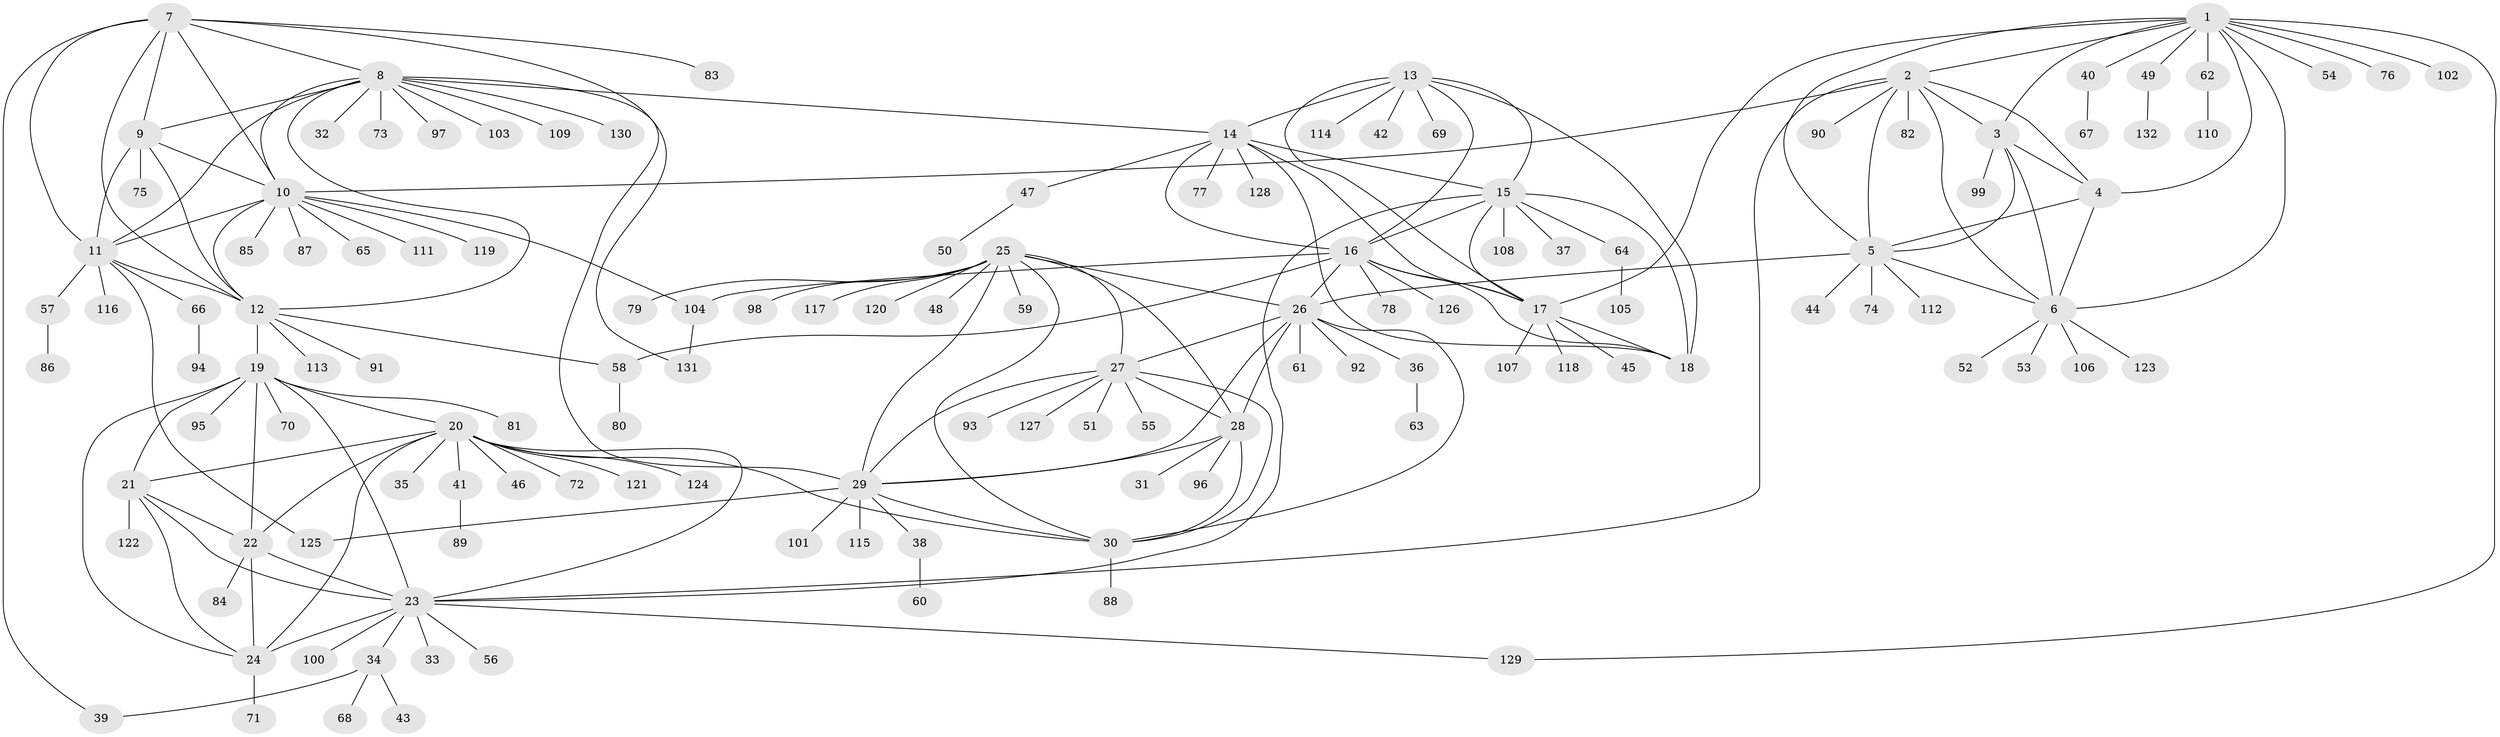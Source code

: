 // coarse degree distribution, {16: 0.009174311926605505, 5: 0.03669724770642202, 4: 0.01834862385321101, 7: 0.03669724770642202, 14: 0.027522935779816515, 3: 0.027522935779816515, 6: 0.009174311926605505, 12: 0.01834862385321101, 8: 0.009174311926605505, 9: 0.01834862385321101, 1: 0.6880733944954128, 2: 0.10091743119266056}
// Generated by graph-tools (version 1.1) at 2025/42/03/06/25 10:42:06]
// undirected, 132 vertices, 193 edges
graph export_dot {
graph [start="1"]
  node [color=gray90,style=filled];
  1;
  2;
  3;
  4;
  5;
  6;
  7;
  8;
  9;
  10;
  11;
  12;
  13;
  14;
  15;
  16;
  17;
  18;
  19;
  20;
  21;
  22;
  23;
  24;
  25;
  26;
  27;
  28;
  29;
  30;
  31;
  32;
  33;
  34;
  35;
  36;
  37;
  38;
  39;
  40;
  41;
  42;
  43;
  44;
  45;
  46;
  47;
  48;
  49;
  50;
  51;
  52;
  53;
  54;
  55;
  56;
  57;
  58;
  59;
  60;
  61;
  62;
  63;
  64;
  65;
  66;
  67;
  68;
  69;
  70;
  71;
  72;
  73;
  74;
  75;
  76;
  77;
  78;
  79;
  80;
  81;
  82;
  83;
  84;
  85;
  86;
  87;
  88;
  89;
  90;
  91;
  92;
  93;
  94;
  95;
  96;
  97;
  98;
  99;
  100;
  101;
  102;
  103;
  104;
  105;
  106;
  107;
  108;
  109;
  110;
  111;
  112;
  113;
  114;
  115;
  116;
  117;
  118;
  119;
  120;
  121;
  122;
  123;
  124;
  125;
  126;
  127;
  128;
  129;
  130;
  131;
  132;
  1 -- 2;
  1 -- 3;
  1 -- 4;
  1 -- 5;
  1 -- 6;
  1 -- 17;
  1 -- 40;
  1 -- 49;
  1 -- 54;
  1 -- 62;
  1 -- 76;
  1 -- 102;
  1 -- 129;
  2 -- 3;
  2 -- 4;
  2 -- 5;
  2 -- 6;
  2 -- 10;
  2 -- 23;
  2 -- 82;
  2 -- 90;
  3 -- 4;
  3 -- 5;
  3 -- 6;
  3 -- 99;
  4 -- 5;
  4 -- 6;
  5 -- 6;
  5 -- 26;
  5 -- 44;
  5 -- 74;
  5 -- 112;
  6 -- 52;
  6 -- 53;
  6 -- 106;
  6 -- 123;
  7 -- 8;
  7 -- 9;
  7 -- 10;
  7 -- 11;
  7 -- 12;
  7 -- 29;
  7 -- 39;
  7 -- 83;
  8 -- 9;
  8 -- 10;
  8 -- 11;
  8 -- 12;
  8 -- 14;
  8 -- 32;
  8 -- 73;
  8 -- 97;
  8 -- 103;
  8 -- 109;
  8 -- 130;
  8 -- 131;
  9 -- 10;
  9 -- 11;
  9 -- 12;
  9 -- 75;
  10 -- 11;
  10 -- 12;
  10 -- 65;
  10 -- 85;
  10 -- 87;
  10 -- 104;
  10 -- 111;
  10 -- 119;
  11 -- 12;
  11 -- 57;
  11 -- 66;
  11 -- 116;
  11 -- 125;
  12 -- 19;
  12 -- 58;
  12 -- 91;
  12 -- 113;
  13 -- 14;
  13 -- 15;
  13 -- 16;
  13 -- 17;
  13 -- 18;
  13 -- 42;
  13 -- 69;
  13 -- 114;
  14 -- 15;
  14 -- 16;
  14 -- 17;
  14 -- 18;
  14 -- 47;
  14 -- 77;
  14 -- 128;
  15 -- 16;
  15 -- 17;
  15 -- 18;
  15 -- 23;
  15 -- 37;
  15 -- 64;
  15 -- 108;
  16 -- 17;
  16 -- 18;
  16 -- 26;
  16 -- 58;
  16 -- 78;
  16 -- 104;
  16 -- 126;
  17 -- 18;
  17 -- 45;
  17 -- 107;
  17 -- 118;
  19 -- 20;
  19 -- 21;
  19 -- 22;
  19 -- 23;
  19 -- 24;
  19 -- 70;
  19 -- 81;
  19 -- 95;
  20 -- 21;
  20 -- 22;
  20 -- 23;
  20 -- 24;
  20 -- 30;
  20 -- 35;
  20 -- 41;
  20 -- 46;
  20 -- 72;
  20 -- 121;
  20 -- 124;
  21 -- 22;
  21 -- 23;
  21 -- 24;
  21 -- 122;
  22 -- 23;
  22 -- 24;
  22 -- 84;
  23 -- 24;
  23 -- 33;
  23 -- 34;
  23 -- 56;
  23 -- 100;
  23 -- 129;
  24 -- 71;
  25 -- 26;
  25 -- 27;
  25 -- 28;
  25 -- 29;
  25 -- 30;
  25 -- 48;
  25 -- 59;
  25 -- 79;
  25 -- 98;
  25 -- 117;
  25 -- 120;
  26 -- 27;
  26 -- 28;
  26 -- 29;
  26 -- 30;
  26 -- 36;
  26 -- 61;
  26 -- 92;
  27 -- 28;
  27 -- 29;
  27 -- 30;
  27 -- 51;
  27 -- 55;
  27 -- 93;
  27 -- 127;
  28 -- 29;
  28 -- 30;
  28 -- 31;
  28 -- 96;
  29 -- 30;
  29 -- 38;
  29 -- 101;
  29 -- 115;
  29 -- 125;
  30 -- 88;
  34 -- 39;
  34 -- 43;
  34 -- 68;
  36 -- 63;
  38 -- 60;
  40 -- 67;
  41 -- 89;
  47 -- 50;
  49 -- 132;
  57 -- 86;
  58 -- 80;
  62 -- 110;
  64 -- 105;
  66 -- 94;
  104 -- 131;
}
